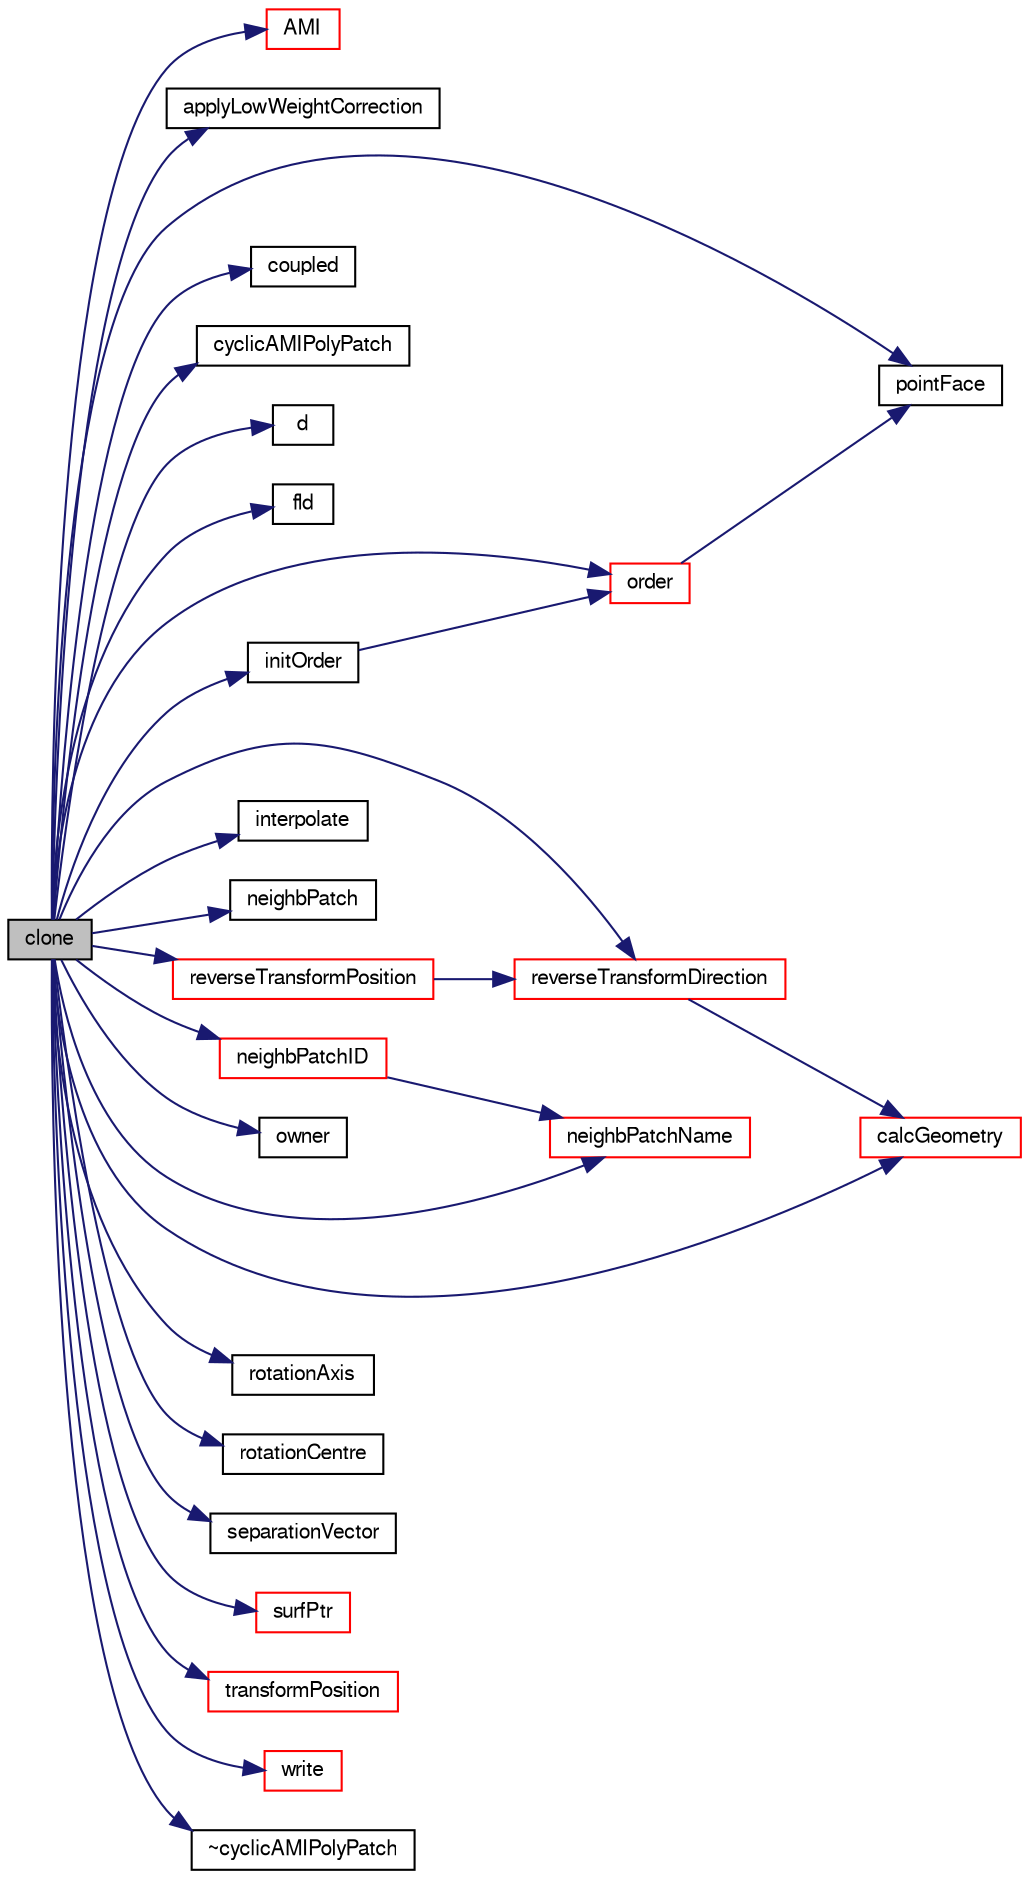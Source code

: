 digraph "clone"
{
  bgcolor="transparent";
  edge [fontname="FreeSans",fontsize="10",labelfontname="FreeSans",labelfontsize="10"];
  node [fontname="FreeSans",fontsize="10",shape=record];
  rankdir="LR";
  Node642 [label="clone",height=0.2,width=0.4,color="black", fillcolor="grey75", style="filled", fontcolor="black"];
  Node642 -> Node643 [color="midnightblue",fontsize="10",style="solid",fontname="FreeSans"];
  Node643 [label="AMI",height=0.2,width=0.4,color="red",URL="$a24946.html#a7e811c50d8adcb4bdb7302cd59c51cc1",tooltip="Return a reference to the AMI interpolator. "];
  Node642 -> Node687 [color="midnightblue",fontsize="10",style="solid",fontname="FreeSans"];
  Node687 [label="applyLowWeightCorrection",height=0.2,width=0.4,color="black",URL="$a24946.html#abd60dd599122dfea3112d00006e8756b",tooltip="Return true if applying the low weight correction. "];
  Node642 -> Node688 [color="midnightblue",fontsize="10",style="solid",fontname="FreeSans"];
  Node688 [label="calcGeometry",height=0.2,width=0.4,color="red",URL="$a24946.html#a58bb4c0382e9ee570811fb3f005a0a97",tooltip="Calculate the patch geometry. "];
  Node642 -> Node694 [color="midnightblue",fontsize="10",style="solid",fontname="FreeSans"];
  Node694 [label="coupled",height=0.2,width=0.4,color="black",URL="$a24946.html#a39c01db0e66d00fe0621a0c7e5fc4ead",tooltip="Is patch &#39;coupled&#39;. Note that on AMI the geometry is not. "];
  Node642 -> Node695 [color="midnightblue",fontsize="10",style="solid",fontname="FreeSans"];
  Node695 [label="cyclicAMIPolyPatch",height=0.2,width=0.4,color="black",URL="$a24946.html#afffc2680783a36e5fdc71af4ef7f2305",tooltip="Construct from (base couped patch) components. "];
  Node642 -> Node696 [color="midnightblue",fontsize="10",style="solid",fontname="FreeSans"];
  Node696 [label="d",height=0.2,width=0.4,color="black",URL="$a38951.html#aa182a9055736468dd160f12649a01fd1"];
  Node642 -> Node697 [color="midnightblue",fontsize="10",style="solid",fontname="FreeSans"];
  Node697 [label="fld",height=0.2,width=0.4,color="black",URL="$a18899.html#a378472d1f8b33eeefbda63a947476c8c"];
  Node642 -> Node698 [color="midnightblue",fontsize="10",style="solid",fontname="FreeSans"];
  Node698 [label="initOrder",height=0.2,width=0.4,color="black",URL="$a24946.html#a644d6229ea284692666de14387870409",tooltip="Initialize ordering for primitivePatch. Does not. "];
  Node698 -> Node699 [color="midnightblue",fontsize="10",style="solid",fontname="FreeSans"];
  Node699 [label="order",height=0.2,width=0.4,color="red",URL="$a24946.html#aa9533329384a73e819a040bcde1b4b3d",tooltip="Return new ordering for primitivePatch. "];
  Node699 -> Node701 [color="midnightblue",fontsize="10",style="solid",fontname="FreeSans"];
  Node701 [label="pointFace",height=0.2,width=0.4,color="black",URL="$a24946.html#aec813a5e0813f497999ac812ea46f1e6",tooltip="Return face index on neighbour patch which shares point p. "];
  Node642 -> Node702 [color="midnightblue",fontsize="10",style="solid",fontname="FreeSans"];
  Node702 [label="interpolate",height=0.2,width=0.4,color="black",URL="$a24946.html#a7bb266ad4e025949d6e7c460e332253e",tooltip="Interpolate field. "];
  Node642 -> Node703 [color="midnightblue",fontsize="10",style="solid",fontname="FreeSans"];
  Node703 [label="neighbPatch",height=0.2,width=0.4,color="black",URL="$a24946.html#a88ae12bb9d26eaa4a44fa52aa9f145ac",tooltip="Return a reference to the neighbour patch. "];
  Node642 -> Node704 [color="midnightblue",fontsize="10",style="solid",fontname="FreeSans"];
  Node704 [label="neighbPatchID",height=0.2,width=0.4,color="red",URL="$a24946.html#afc2149e80f0785ace675c205b80eb6bc",tooltip="Neighbour patch ID. "];
  Node704 -> Node709 [color="midnightblue",fontsize="10",style="solid",fontname="FreeSans"];
  Node709 [label="neighbPatchName",height=0.2,width=0.4,color="red",URL="$a24946.html#a1ead4b5b090c3b93bd27d242080dce76",tooltip="Neighbour patch name. "];
  Node642 -> Node709 [color="midnightblue",fontsize="10",style="solid",fontname="FreeSans"];
  Node642 -> Node699 [color="midnightblue",fontsize="10",style="solid",fontname="FreeSans"];
  Node642 -> Node715 [color="midnightblue",fontsize="10",style="solid",fontname="FreeSans"];
  Node715 [label="owner",height=0.2,width=0.4,color="black",URL="$a24946.html#a21dcffdf27811a03e0d7ef231bf18c28",tooltip="Does this side own the patch? "];
  Node642 -> Node701 [color="midnightblue",fontsize="10",style="solid",fontname="FreeSans"];
  Node642 -> Node716 [color="midnightblue",fontsize="10",style="solid",fontname="FreeSans"];
  Node716 [label="reverseTransformDirection",height=0.2,width=0.4,color="red",URL="$a24946.html#a8eeca93ed553c7f59012a06b8e109a18",tooltip="Transform a patch-based direction from this side to nbr side. "];
  Node716 -> Node688 [color="midnightblue",fontsize="10",style="solid",fontname="FreeSans"];
  Node642 -> Node723 [color="midnightblue",fontsize="10",style="solid",fontname="FreeSans"];
  Node723 [label="reverseTransformPosition",height=0.2,width=0.4,color="red",URL="$a24946.html#a068792c3a9a6a8bf43c96a87689d895f",tooltip="Transform a patch-based position from this side to nbr side. "];
  Node723 -> Node716 [color="midnightblue",fontsize="10",style="solid",fontname="FreeSans"];
  Node642 -> Node725 [color="midnightblue",fontsize="10",style="solid",fontname="FreeSans"];
  Node725 [label="rotationAxis",height=0.2,width=0.4,color="black",URL="$a24946.html#a7e6e8b1b5d2de30d98e3d207ed73df74",tooltip="Axis of rotation for rotational cyclic AMI. "];
  Node642 -> Node726 [color="midnightblue",fontsize="10",style="solid",fontname="FreeSans"];
  Node726 [label="rotationCentre",height=0.2,width=0.4,color="black",URL="$a24946.html#a7c2f39fa46921309b29d25ebff42f699",tooltip="Point on axis of rotation for rotational cyclic AMI. "];
  Node642 -> Node727 [color="midnightblue",fontsize="10",style="solid",fontname="FreeSans"];
  Node727 [label="separationVector",height=0.2,width=0.4,color="black",URL="$a24946.html#a3daca60b5be21f3698ea4854005c72c4",tooltip="Translation vector for translational cyclic AMI. "];
  Node642 -> Node728 [color="midnightblue",fontsize="10",style="solid",fontname="FreeSans"];
  Node728 [label="surfPtr",height=0.2,width=0.4,color="red",URL="$a24946.html#a9f816d46870e7842532ae562aa6ff1d6",tooltip="Return a reference to the projection surface. "];
  Node642 -> Node731 [color="midnightblue",fontsize="10",style="solid",fontname="FreeSans"];
  Node731 [label="transformPosition",height=0.2,width=0.4,color="red",URL="$a24946.html#a91ac4046ad55adcecf3ebbf86b53e336",tooltip="Transform patch-based positions from nbr side to this side. "];
  Node642 -> Node733 [color="midnightblue",fontsize="10",style="solid",fontname="FreeSans"];
  Node733 [label="write",height=0.2,width=0.4,color="red",URL="$a24946.html#a293fdfec8bdfbd5c3913ab4c9f3454ff",tooltip="Write the polyPatch data as a dictionary. "];
  Node642 -> Node755 [color="midnightblue",fontsize="10",style="solid",fontname="FreeSans"];
  Node755 [label="~cyclicAMIPolyPatch",height=0.2,width=0.4,color="black",URL="$a24946.html#aa00d094cce580c2ea96b1934428cdffb",tooltip="Destructor. "];
}

